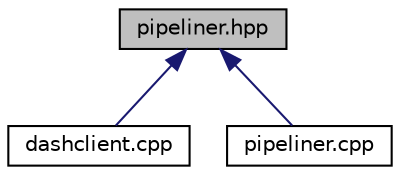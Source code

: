 digraph "pipeliner.hpp"
{
 // INTERACTIVE_SVG=YES
  edge [fontname="Helvetica",fontsize="10",labelfontname="Helvetica",labelfontsize="10"];
  node [fontname="Helvetica",fontsize="10",shape=record];
  Node1 [label="pipeliner.hpp",height=0.2,width=0.4,color="black", fillcolor="grey75", style="filled", fontcolor="black"];
  Node1 -> Node2 [dir="back",color="midnightblue",fontsize="10",style="solid",fontname="Helvetica"];
  Node2 [label="dashclient.cpp",height=0.2,width=0.4,color="black", fillcolor="white", style="filled",URL="$dashclient_8cpp.html"];
  Node1 -> Node3 [dir="back",color="midnightblue",fontsize="10",style="solid",fontname="Helvetica"];
  Node3 [label="pipeliner.cpp",height=0.2,width=0.4,color="black", fillcolor="white", style="filled",URL="$dashclient_2pipeliner_8cpp.html"];
}
